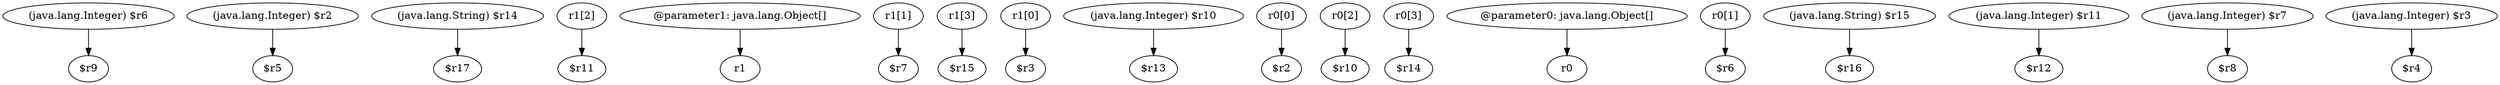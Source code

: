 digraph g {
0[label="(java.lang.Integer) $r6"]
1[label="$r9"]
0->1[label=""]
2[label="(java.lang.Integer) $r2"]
3[label="$r5"]
2->3[label=""]
4[label="(java.lang.String) $r14"]
5[label="$r17"]
4->5[label=""]
6[label="r1[2]"]
7[label="$r11"]
6->7[label=""]
8[label="@parameter1: java.lang.Object[]"]
9[label="r1"]
8->9[label=""]
10[label="r1[1]"]
11[label="$r7"]
10->11[label=""]
12[label="r1[3]"]
13[label="$r15"]
12->13[label=""]
14[label="r1[0]"]
15[label="$r3"]
14->15[label=""]
16[label="(java.lang.Integer) $r10"]
17[label="$r13"]
16->17[label=""]
18[label="r0[0]"]
19[label="$r2"]
18->19[label=""]
20[label="r0[2]"]
21[label="$r10"]
20->21[label=""]
22[label="r0[3]"]
23[label="$r14"]
22->23[label=""]
24[label="@parameter0: java.lang.Object[]"]
25[label="r0"]
24->25[label=""]
26[label="r0[1]"]
27[label="$r6"]
26->27[label=""]
28[label="(java.lang.String) $r15"]
29[label="$r16"]
28->29[label=""]
30[label="(java.lang.Integer) $r11"]
31[label="$r12"]
30->31[label=""]
32[label="(java.lang.Integer) $r7"]
33[label="$r8"]
32->33[label=""]
34[label="(java.lang.Integer) $r3"]
35[label="$r4"]
34->35[label=""]
}